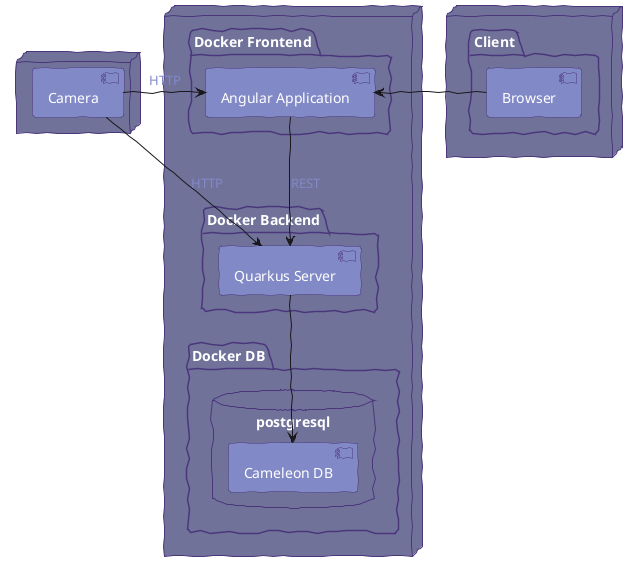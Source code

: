 [plantuml, component-diagram, png, align-center]
----
@startuml


skinparam handwritten true
skinparam ArrowColor #19171c
skinparam ArrowFontColor #8189c6
skinparam ComponentFontColor white
skinparam DatabaseFontColor white
skinparam PackageFontColor white
skinparam shadowing false

skinparam node {
  BackgroundColor #52577b
  BorderColor #4b367c
}

skinparam package {
  BackgroundColor #707299
  BorderColor #4b367c
}

skinparam component {
  BackgroundColor #8189c6
  BorderColor #4b367c
}

node {
    [Camera]
}

node {
    package "Docker Backend" {
        [Quarkus Server]
    }

    package "Docker Frontend" {
        [Angular Application]
    }

    package "Docker DB" {
        database "postgresql" {
            [Cameleon DB]
        }
    }
}

node {
    package "Client" {
        [Browser]
    }
}

[Camera] -> [Quarkus Server] : HTTP
[Camera] -> [Angular Application] : HTTP
[Angular Application] --> [Quarkus Server] : REST
[Quarkus Server] --> [Cameleon DB]
[Browser] -> [Angular Application]

@enduml
----